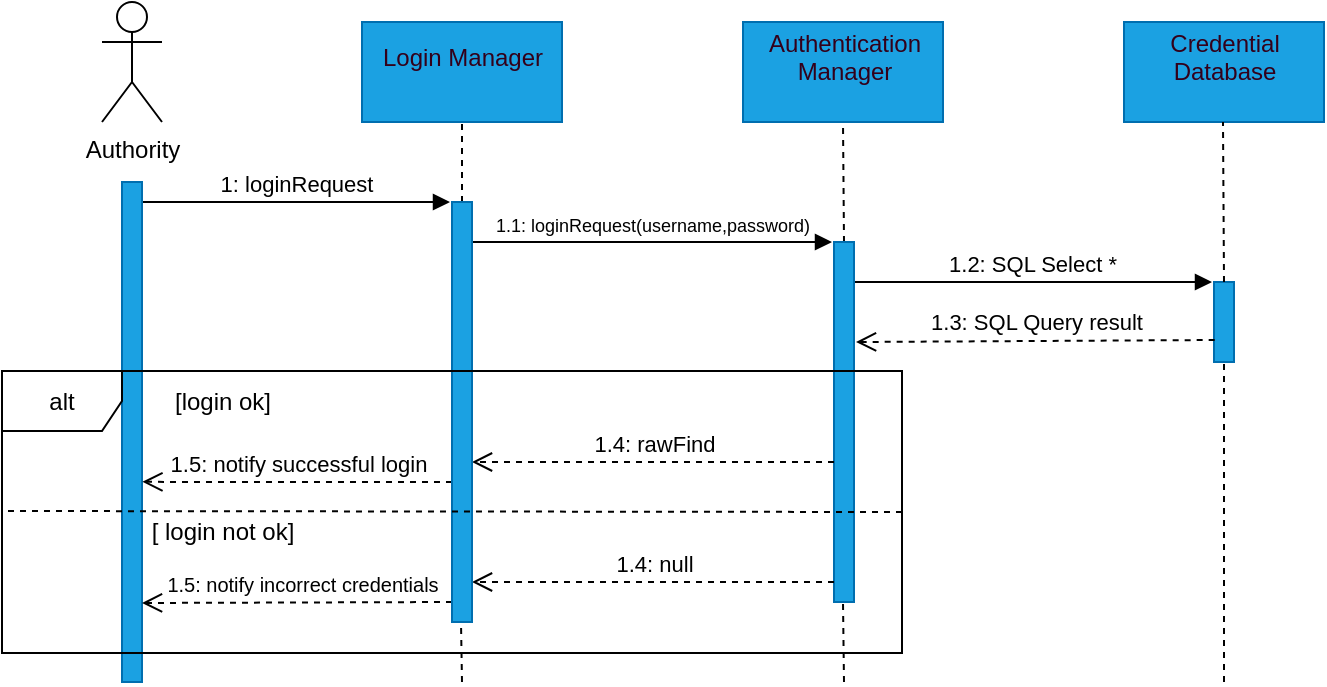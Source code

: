 <mxfile version="12.3.3" type="device" pages="1"><diagram id="rKkDSrBLfncaqNEui5Pw" name="Page-1"><mxGraphModel dx="1089" dy="511" grid="1" gridSize="10" guides="1" tooltips="1" connect="1" arrows="1" fold="1" page="1" pageScale="1" pageWidth="850" pageHeight="1100" math="0" shadow="0"><root><mxCell id="0"/><mxCell id="1" parent="0"/><mxCell id="NCuNExbCwtKJjIklCfNB-1" value="&lt;div&gt;Authority&lt;/div&gt;" style="shape=umlActor;verticalLabelPosition=bottom;labelBackgroundColor=#ffffff;verticalAlign=top;html=1;outlineConnect=0;" parent="1" vertex="1"><mxGeometry x="80" y="160" width="30" height="60" as="geometry"/></mxCell><mxCell id="NCuNExbCwtKJjIklCfNB-11" value="&lt;div&gt;&lt;font color=&quot;#33001A&quot;&gt;Authentication&lt;/font&gt;&lt;/div&gt;&lt;div&gt;&lt;font color=&quot;#33001A&quot;&gt;Manager&lt;/font&gt;&lt;/div&gt;&lt;div&gt;&lt;br&gt;&lt;/div&gt;" style="html=1;fillColor=#1ba1e2;strokeColor=#006EAF;fontColor=#ffffff;" parent="1" vertex="1"><mxGeometry x="400.5" y="170" width="100" height="50" as="geometry"/></mxCell><mxCell id="NCuNExbCwtKJjIklCfNB-18" value="&lt;div&gt;&lt;font color=&quot;#33001A&quot;&gt;Login Manager&lt;/font&gt;&lt;/div&gt;&lt;div&gt;&lt;br&gt;&lt;/div&gt;" style="html=1;fillColor=#1ba1e2;strokeColor=#006EAF;fontColor=#ffffff;" parent="1" vertex="1"><mxGeometry x="210" y="170" width="100" height="50" as="geometry"/></mxCell><mxCell id="NCuNExbCwtKJjIklCfNB-19" value="&lt;div&gt;&lt;font color=&quot;#33001A&quot;&gt;Credential&lt;/font&gt;&lt;/div&gt;&lt;div&gt;&lt;font color=&quot;#33001A&quot;&gt;Database&lt;/font&gt;&lt;/div&gt;&lt;div&gt;&lt;br&gt;&lt;/div&gt;" style="html=1;fillColor=#1ba1e2;strokeColor=#006EAF;fontColor=#ffffff;" parent="1" vertex="1"><mxGeometry x="591" y="170" width="100" height="50" as="geometry"/></mxCell><mxCell id="NCuNExbCwtKJjIklCfNB-20" value="" style="html=1;points=[];perimeter=orthogonalPerimeter;fillColor=#1ba1e2;strokeColor=#006EAF;fontColor=#ffffff;" parent="1" vertex="1"><mxGeometry x="636" y="300" width="10" height="40" as="geometry"/></mxCell><mxCell id="w1YCGEpkLO6neRUJzLaK-1" value="" style="endArrow=none;dashed=1;html=1;entryX=0.5;entryY=1;entryDx=0;entryDy=0;" parent="1" target="NCuNExbCwtKJjIklCfNB-18" edge="1"><mxGeometry width="50" height="50" relative="1" as="geometry"><mxPoint x="260" y="260" as="sourcePoint"/><mxPoint x="310" y="210" as="targetPoint"/></mxGeometry></mxCell><mxCell id="w1YCGEpkLO6neRUJzLaK-2" value="1: loginRequest" style="html=1;verticalAlign=bottom;endArrow=block;" parent="1" edge="1"><mxGeometry width="80" relative="1" as="geometry"><mxPoint x="100" y="260" as="sourcePoint"/><mxPoint x="254" y="260" as="targetPoint"/></mxGeometry></mxCell><mxCell id="w1YCGEpkLO6neRUJzLaK-4" value="&lt;font style=&quot;font-size: 9px&quot;&gt;1.1: loginRequest(username,password)&lt;/font&gt;" style="html=1;verticalAlign=bottom;endArrow=block;" parent="1" edge="1"><mxGeometry width="80" relative="1" as="geometry"><mxPoint x="265" y="280" as="sourcePoint"/><mxPoint x="445" y="280" as="targetPoint"/></mxGeometry></mxCell><mxCell id="w1YCGEpkLO6neRUJzLaK-5" value="" style="endArrow=none;dashed=1;html=1;entryX=0.5;entryY=1;entryDx=0;entryDy=0;" parent="1" target="NCuNExbCwtKJjIklCfNB-11" edge="1"><mxGeometry width="50" height="50" relative="1" as="geometry"><mxPoint x="451" y="280" as="sourcePoint"/><mxPoint x="501" y="230" as="targetPoint"/></mxGeometry></mxCell><mxCell id="w1YCGEpkLO6neRUJzLaK-6" value="1.2: SQL Select *" style="html=1;verticalAlign=bottom;endArrow=block;" parent="1" edge="1"><mxGeometry width="80" relative="1" as="geometry"><mxPoint x="455" y="300" as="sourcePoint"/><mxPoint x="635" y="300" as="targetPoint"/></mxGeometry></mxCell><mxCell id="w1YCGEpkLO6neRUJzLaK-8" value="" style="endArrow=none;dashed=1;html=1;entryX=0.5;entryY=1;entryDx=0;entryDy=0;" parent="1" edge="1"><mxGeometry width="50" height="50" relative="1" as="geometry"><mxPoint x="641" y="300" as="sourcePoint"/><mxPoint x="640.5" y="220" as="targetPoint"/></mxGeometry></mxCell><mxCell id="w1YCGEpkLO6neRUJzLaK-11" value="" style="endArrow=none;dashed=1;html=1;entryX=0.5;entryY=1;entryDx=0;entryDy=0;" parent="1" edge="1"><mxGeometry width="50" height="50" relative="1" as="geometry"><mxPoint x="641" y="500" as="sourcePoint"/><mxPoint x="641" y="340" as="targetPoint"/></mxGeometry></mxCell><mxCell id="w1YCGEpkLO6neRUJzLaK-12" value="&lt;div&gt;1.3: SQL Query result&lt;br&gt;&lt;/div&gt;" style="html=1;verticalAlign=bottom;endArrow=open;dashed=1;endSize=8;exitX=0.033;exitY=0.725;exitDx=0;exitDy=0;exitPerimeter=0;" parent="1" source="NCuNExbCwtKJjIklCfNB-20" edge="1"><mxGeometry relative="1" as="geometry"><mxPoint x="630" y="330" as="sourcePoint"/><mxPoint x="457" y="330" as="targetPoint"/></mxGeometry></mxCell><mxCell id="w1YCGEpkLO6neRUJzLaK-22" value="" style="html=1;points=[];perimeter=orthogonalPerimeter;fillColor=#1ba1e2;strokeColor=#006EAF;fontColor=#ffffff;" parent="1" vertex="1"><mxGeometry x="446" y="280" width="10" height="180" as="geometry"/></mxCell><mxCell id="w1YCGEpkLO6neRUJzLaK-25" value="" style="html=1;points=[];perimeter=orthogonalPerimeter;fillColor=#1ba1e2;strokeColor=#006EAF;fontColor=#ffffff;" parent="1" vertex="1"><mxGeometry x="90" y="250" width="10" height="250" as="geometry"/></mxCell><mxCell id="w1YCGEpkLO6neRUJzLaK-40" value="&lt;div&gt;1.4: rawFind&lt;br&gt;&lt;/div&gt;" style="html=1;verticalAlign=bottom;endArrow=open;dashed=1;endSize=8;" parent="1" edge="1"><mxGeometry relative="1" as="geometry"><mxPoint x="446" y="390" as="sourcePoint"/><mxPoint x="265" y="390" as="targetPoint"/></mxGeometry></mxCell><mxCell id="w1YCGEpkLO6neRUJzLaK-41" value="1.5: notify successful login  " style="html=1;verticalAlign=bottom;endArrow=open;dashed=1;endSize=8;entryX=0.139;entryY=0.496;entryDx=0;entryDy=0;entryPerimeter=0;" parent="1" edge="1"><mxGeometry relative="1" as="geometry"><mxPoint x="255" y="400" as="sourcePoint"/><mxPoint x="100.195" y="399.936" as="targetPoint"/></mxGeometry></mxCell><mxCell id="w1YCGEpkLO6neRUJzLaK-42" value="&lt;div&gt;1.4: null&lt;/div&gt;" style="html=1;verticalAlign=bottom;endArrow=open;dashed=1;endSize=8;" parent="1" edge="1"><mxGeometry relative="1" as="geometry"><mxPoint x="446" y="450" as="sourcePoint"/><mxPoint x="265" y="450" as="targetPoint"/></mxGeometry></mxCell><mxCell id="w1YCGEpkLO6neRUJzLaK-43" value="&lt;font style=&quot;font-size: 10px&quot;&gt;1.5: notify incorrect credentials &lt;/font&gt;" style="html=1;verticalAlign=bottom;endArrow=open;dashed=1;endSize=8;" parent="1" edge="1"><mxGeometry x="-0.032" relative="1" as="geometry"><mxPoint x="255" y="460" as="sourcePoint"/><mxPoint x="100" y="460.5" as="targetPoint"/><mxPoint as="offset"/></mxGeometry></mxCell><mxCell id="w1YCGEpkLO6neRUJzLaK-44" value="&lt;div&gt;[login ok]&lt;/div&gt;" style="text;html=1;align=center;verticalAlign=middle;resizable=0;points=[];;autosize=1;" parent="1" vertex="1"><mxGeometry x="110" y="350" width="60" height="20" as="geometry"/></mxCell><mxCell id="w1YCGEpkLO6neRUJzLaK-45" value="[ login not ok]" style="text;html=1;align=center;verticalAlign=middle;resizable=0;points=[];;autosize=1;" parent="1" vertex="1"><mxGeometry x="95" y="415" width="90" height="20" as="geometry"/></mxCell><mxCell id="SDpCre5pCJNMg8rH-30J-4" value="" style="html=1;points=[];perimeter=orthogonalPerimeter;fillColor=#1ba1e2;strokeColor=#006EAF;fontColor=#ffffff;" vertex="1" parent="1"><mxGeometry x="255" y="260" width="10" height="210" as="geometry"/></mxCell><mxCell id="SDpCre5pCJNMg8rH-30J-5" value="alt" style="shape=umlFrame;whiteSpace=wrap;html=1;" vertex="1" parent="1"><mxGeometry x="30" y="344.5" width="450" height="141" as="geometry"/></mxCell><mxCell id="SDpCre5pCJNMg8rH-30J-8" value="" style="endArrow=none;dashed=1;html=1;" edge="1" parent="1"><mxGeometry width="50" height="50" relative="1" as="geometry"><mxPoint x="480" y="415" as="sourcePoint"/><mxPoint x="30" y="414.5" as="targetPoint"/></mxGeometry></mxCell><mxCell id="SDpCre5pCJNMg8rH-30J-9" value="" style="endArrow=none;dashed=1;html=1;entryX=0.5;entryY=1;entryDx=0;entryDy=0;" edge="1" parent="1"><mxGeometry width="50" height="50" relative="1" as="geometry"><mxPoint x="260" y="500" as="sourcePoint"/><mxPoint x="259.5" y="470" as="targetPoint"/></mxGeometry></mxCell><mxCell id="SDpCre5pCJNMg8rH-30J-10" value="" style="endArrow=none;dashed=1;html=1;entryX=0.5;entryY=1;entryDx=0;entryDy=0;" edge="1" parent="1"><mxGeometry width="50" height="50" relative="1" as="geometry"><mxPoint x="451" y="500" as="sourcePoint"/><mxPoint x="450.5" y="460" as="targetPoint"/></mxGeometry></mxCell></root></mxGraphModel></diagram></mxfile>
